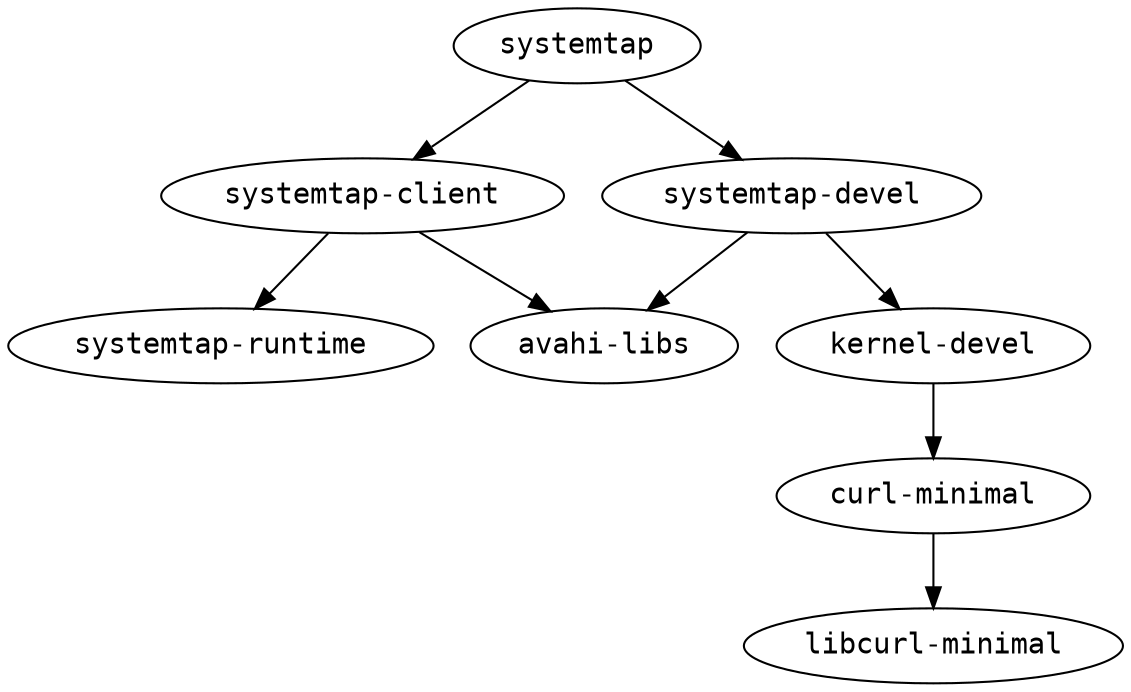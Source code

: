 strict digraph G {
node [fontname=monospace];
  "curl-minimal" -> "libcurl-minimal";
  "kernel-devel" -> "curl-minimal";
  "systemtap-client" -> "avahi-libs";
  "systemtap-client" -> "systemtap-runtime";
  "systemtap-devel" -> "avahi-libs";
  "systemtap-devel" -> "kernel-devel";
  "systemtap" -> "systemtap-client";
  "systemtap" -> "systemtap-devel";
}
